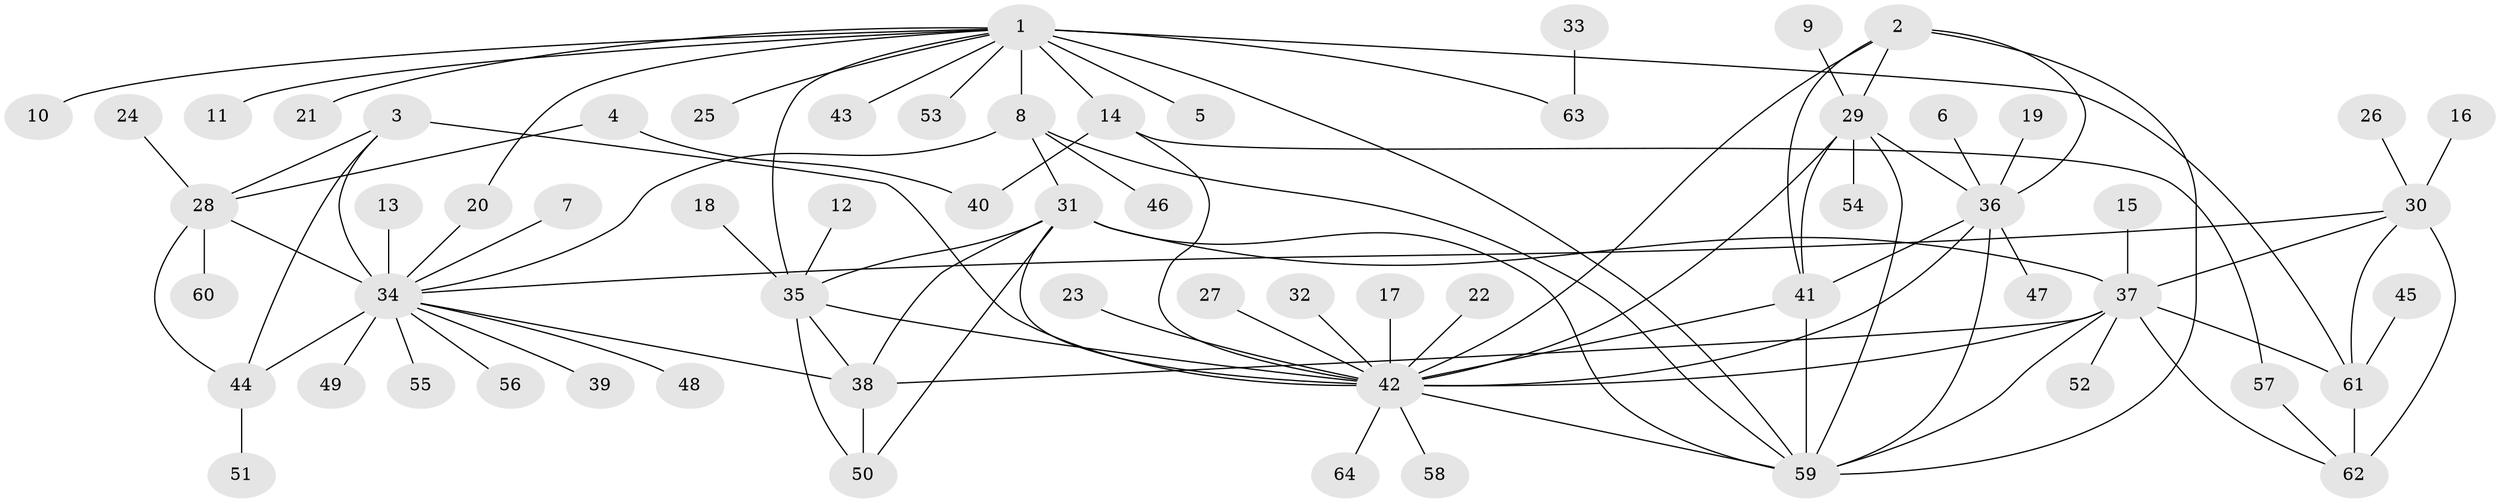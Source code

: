 // original degree distribution, {6: 0.03937007874015748, 9: 0.05511811023622047, 8: 0.047244094488188976, 7: 0.023622047244094488, 5: 0.015748031496062992, 10: 0.031496062992125984, 18: 0.007874015748031496, 12: 0.007874015748031496, 11: 0.007874015748031496, 2: 0.18110236220472442, 1: 0.5433070866141733, 4: 0.023622047244094488, 3: 0.015748031496062992}
// Generated by graph-tools (version 1.1) at 2025/50/03/09/25 03:50:39]
// undirected, 64 vertices, 98 edges
graph export_dot {
graph [start="1"]
  node [color=gray90,style=filled];
  1;
  2;
  3;
  4;
  5;
  6;
  7;
  8;
  9;
  10;
  11;
  12;
  13;
  14;
  15;
  16;
  17;
  18;
  19;
  20;
  21;
  22;
  23;
  24;
  25;
  26;
  27;
  28;
  29;
  30;
  31;
  32;
  33;
  34;
  35;
  36;
  37;
  38;
  39;
  40;
  41;
  42;
  43;
  44;
  45;
  46;
  47;
  48;
  49;
  50;
  51;
  52;
  53;
  54;
  55;
  56;
  57;
  58;
  59;
  60;
  61;
  62;
  63;
  64;
  1 -- 5 [weight=1.0];
  1 -- 8 [weight=8.0];
  1 -- 10 [weight=1.0];
  1 -- 11 [weight=1.0];
  1 -- 14 [weight=1.0];
  1 -- 20 [weight=1.0];
  1 -- 21 [weight=1.0];
  1 -- 25 [weight=1.0];
  1 -- 35 [weight=1.0];
  1 -- 43 [weight=1.0];
  1 -- 53 [weight=1.0];
  1 -- 59 [weight=1.0];
  1 -- 61 [weight=1.0];
  1 -- 63 [weight=1.0];
  2 -- 29 [weight=1.0];
  2 -- 36 [weight=1.0];
  2 -- 41 [weight=1.0];
  2 -- 42 [weight=1.0];
  2 -- 59 [weight=1.0];
  3 -- 28 [weight=1.0];
  3 -- 34 [weight=3.0];
  3 -- 42 [weight=1.0];
  3 -- 44 [weight=1.0];
  4 -- 28 [weight=1.0];
  4 -- 40 [weight=1.0];
  6 -- 36 [weight=1.0];
  7 -- 34 [weight=1.0];
  8 -- 31 [weight=1.0];
  8 -- 34 [weight=2.0];
  8 -- 46 [weight=1.0];
  8 -- 59 [weight=1.0];
  9 -- 29 [weight=1.0];
  12 -- 35 [weight=1.0];
  13 -- 34 [weight=1.0];
  14 -- 40 [weight=1.0];
  14 -- 42 [weight=1.0];
  14 -- 57 [weight=1.0];
  15 -- 37 [weight=1.0];
  16 -- 30 [weight=1.0];
  17 -- 42 [weight=1.0];
  18 -- 35 [weight=1.0];
  19 -- 36 [weight=1.0];
  20 -- 34 [weight=1.0];
  22 -- 42 [weight=1.0];
  23 -- 42 [weight=1.0];
  24 -- 28 [weight=1.0];
  26 -- 30 [weight=1.0];
  27 -- 42 [weight=1.0];
  28 -- 34 [weight=3.0];
  28 -- 44 [weight=1.0];
  28 -- 60 [weight=1.0];
  29 -- 36 [weight=1.0];
  29 -- 41 [weight=1.0];
  29 -- 42 [weight=1.0];
  29 -- 54 [weight=1.0];
  29 -- 59 [weight=1.0];
  30 -- 34 [weight=1.0];
  30 -- 37 [weight=1.0];
  30 -- 61 [weight=1.0];
  30 -- 62 [weight=3.0];
  31 -- 35 [weight=1.0];
  31 -- 37 [weight=1.0];
  31 -- 38 [weight=3.0];
  31 -- 42 [weight=1.0];
  31 -- 50 [weight=1.0];
  31 -- 59 [weight=1.0];
  32 -- 42 [weight=1.0];
  33 -- 63 [weight=1.0];
  34 -- 38 [weight=1.0];
  34 -- 39 [weight=1.0];
  34 -- 44 [weight=3.0];
  34 -- 48 [weight=1.0];
  34 -- 49 [weight=1.0];
  34 -- 55 [weight=1.0];
  34 -- 56 [weight=1.0];
  35 -- 38 [weight=3.0];
  35 -- 42 [weight=1.0];
  35 -- 50 [weight=1.0];
  36 -- 41 [weight=1.0];
  36 -- 42 [weight=1.0];
  36 -- 47 [weight=1.0];
  36 -- 59 [weight=1.0];
  37 -- 38 [weight=1.0];
  37 -- 42 [weight=1.0];
  37 -- 52 [weight=1.0];
  37 -- 59 [weight=1.0];
  37 -- 61 [weight=1.0];
  37 -- 62 [weight=3.0];
  38 -- 50 [weight=3.0];
  41 -- 42 [weight=1.0];
  41 -- 59 [weight=1.0];
  42 -- 58 [weight=1.0];
  42 -- 59 [weight=1.0];
  42 -- 64 [weight=1.0];
  44 -- 51 [weight=1.0];
  45 -- 61 [weight=1.0];
  57 -- 62 [weight=1.0];
  61 -- 62 [weight=3.0];
}
